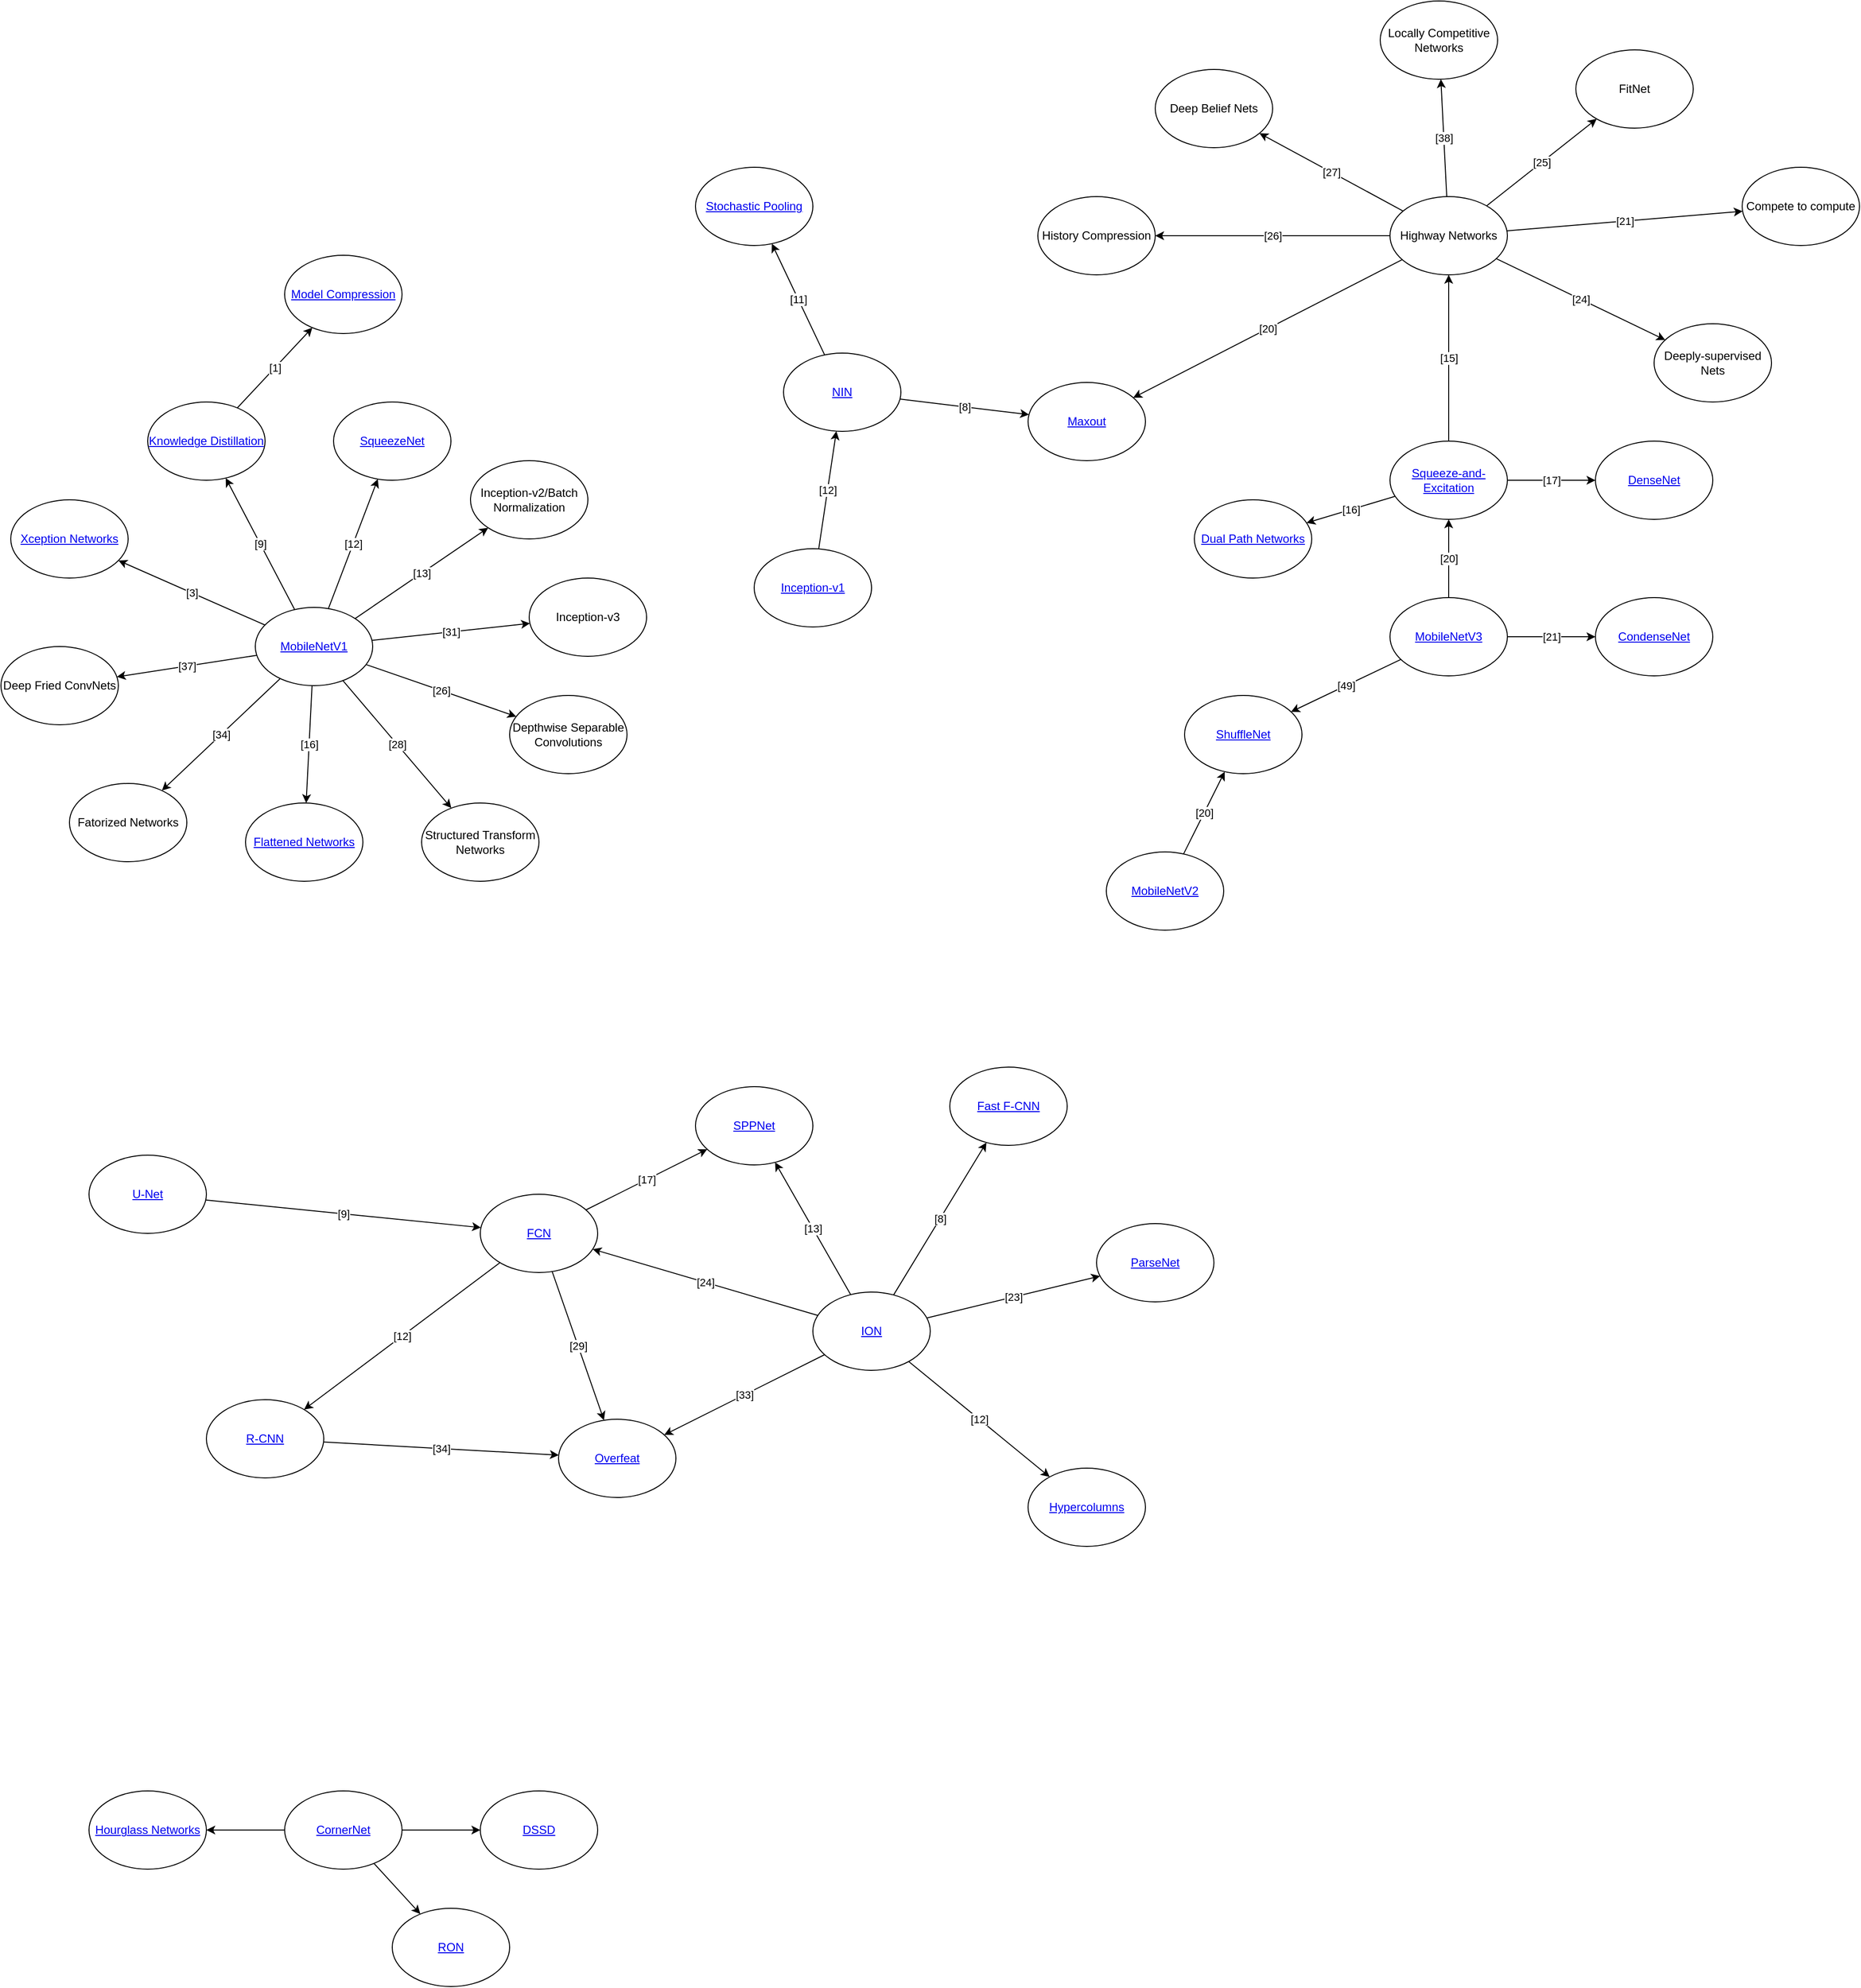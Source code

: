 <mxfile version="20.1.1" type="device"><diagram id="dblKlzM6OWzJ6CqHoBjr" name="Page-1"><mxGraphModel dx="2037" dy="963" grid="1" gridSize="10" guides="1" tooltips="1" connect="1" arrows="1" fold="1" page="1" pageScale="1" pageWidth="850" pageHeight="1100" math="0" shadow="0"><root><mxCell id="0"/><mxCell id="1" parent="0"/><mxCell id="KqFHqmyE4IaJOcMXzdhR-3" value="[20]" style="rounded=0;orthogonalLoop=1;jettySize=auto;html=1;" parent="1" source="KqFHqmyE4IaJOcMXzdhR-1" target="KqFHqmyE4IaJOcMXzdhR-2" edge="1"><mxGeometry relative="1" as="geometry"/></mxCell><mxCell id="KqFHqmyE4IaJOcMXzdhR-5" value="[21]" style="edgeStyle=none;rounded=0;orthogonalLoop=1;jettySize=auto;html=1;" parent="1" source="KqFHqmyE4IaJOcMXzdhR-1" target="KqFHqmyE4IaJOcMXzdhR-4" edge="1"><mxGeometry relative="1" as="geometry"/></mxCell><mxCell id="KqFHqmyE4IaJOcMXzdhR-7" value="[24]" style="edgeStyle=none;rounded=0;orthogonalLoop=1;jettySize=auto;html=1;" parent="1" source="KqFHqmyE4IaJOcMXzdhR-1" target="KqFHqmyE4IaJOcMXzdhR-6" edge="1"><mxGeometry relative="1" as="geometry"/></mxCell><mxCell id="KqFHqmyE4IaJOcMXzdhR-9" value="[25]" style="edgeStyle=none;rounded=0;orthogonalLoop=1;jettySize=auto;html=1;" parent="1" source="KqFHqmyE4IaJOcMXzdhR-1" target="KqFHqmyE4IaJOcMXzdhR-8" edge="1"><mxGeometry relative="1" as="geometry"/></mxCell><mxCell id="KqFHqmyE4IaJOcMXzdhR-11" value="[26]" style="edgeStyle=none;rounded=0;orthogonalLoop=1;jettySize=auto;html=1;" parent="1" source="KqFHqmyE4IaJOcMXzdhR-1" target="KqFHqmyE4IaJOcMXzdhR-10" edge="1"><mxGeometry relative="1" as="geometry"/></mxCell><mxCell id="KqFHqmyE4IaJOcMXzdhR-13" value="[27]" style="edgeStyle=none;rounded=0;orthogonalLoop=1;jettySize=auto;html=1;" parent="1" source="KqFHqmyE4IaJOcMXzdhR-1" target="KqFHqmyE4IaJOcMXzdhR-12" edge="1"><mxGeometry relative="1" as="geometry"/></mxCell><mxCell id="KqFHqmyE4IaJOcMXzdhR-15" value="[38]" style="edgeStyle=none;rounded=0;orthogonalLoop=1;jettySize=auto;html=1;" parent="1" source="KqFHqmyE4IaJOcMXzdhR-1" target="KqFHqmyE4IaJOcMXzdhR-14" edge="1"><mxGeometry relative="1" as="geometry"/></mxCell><mxCell id="KqFHqmyE4IaJOcMXzdhR-1" value="Highway Networks" style="ellipse;whiteSpace=wrap;html=1;" parent="1" vertex="1"><mxGeometry x="1780" y="550" width="120" height="80" as="geometry"/></mxCell><mxCell id="KqFHqmyE4IaJOcMXzdhR-2" value="&lt;a href=&quot;https://arxiv.org/abs/1302.439&quot;&gt;Maxout&lt;/a&gt;" style="ellipse;whiteSpace=wrap;html=1;" parent="1" vertex="1"><mxGeometry x="1410" y="740" width="120" height="80" as="geometry"/></mxCell><mxCell id="KqFHqmyE4IaJOcMXzdhR-4" value="Compete to compute" style="ellipse;whiteSpace=wrap;html=1;" parent="1" vertex="1"><mxGeometry x="2140" y="520" width="120" height="80" as="geometry"/></mxCell><mxCell id="KqFHqmyE4IaJOcMXzdhR-6" value="Deeply-supervised Nets" style="ellipse;whiteSpace=wrap;html=1;" parent="1" vertex="1"><mxGeometry x="2050" y="680" width="120" height="80" as="geometry"/></mxCell><mxCell id="KqFHqmyE4IaJOcMXzdhR-8" value="FitNet" style="ellipse;whiteSpace=wrap;html=1;" parent="1" vertex="1"><mxGeometry x="1970" y="400" width="120" height="80" as="geometry"/></mxCell><mxCell id="KqFHqmyE4IaJOcMXzdhR-10" value="History Compression" style="ellipse;whiteSpace=wrap;html=1;" parent="1" vertex="1"><mxGeometry x="1420" y="550" width="120" height="80" as="geometry"/></mxCell><mxCell id="KqFHqmyE4IaJOcMXzdhR-12" value="Deep Belief Nets" style="ellipse;whiteSpace=wrap;html=1;" parent="1" vertex="1"><mxGeometry x="1540" y="420" width="120" height="80" as="geometry"/></mxCell><mxCell id="KqFHqmyE4IaJOcMXzdhR-14" value="Locally Competitive Networks" style="ellipse;whiteSpace=wrap;html=1;" parent="1" vertex="1"><mxGeometry x="1770" y="350" width="120" height="80" as="geometry"/></mxCell><mxCell id="wjBHxa9QNlpFpe_jXEvo-3" value="[26]" style="rounded=0;orthogonalLoop=1;jettySize=auto;html=1;" parent="1" source="wjBHxa9QNlpFpe_jXEvo-1" target="wjBHxa9QNlpFpe_jXEvo-2" edge="1"><mxGeometry relative="1" as="geometry"/></mxCell><mxCell id="wjBHxa9QNlpFpe_jXEvo-5" value="[13]" style="rounded=0;orthogonalLoop=1;jettySize=auto;html=1;" parent="1" source="wjBHxa9QNlpFpe_jXEvo-1" target="wjBHxa9QNlpFpe_jXEvo-4" edge="1"><mxGeometry relative="1" as="geometry"/></mxCell><mxCell id="wjBHxa9QNlpFpe_jXEvo-7" value="[16]" style="rounded=0;orthogonalLoop=1;jettySize=auto;html=1;" parent="1" source="wjBHxa9QNlpFpe_jXEvo-1" target="wjBHxa9QNlpFpe_jXEvo-6" edge="1"><mxGeometry relative="1" as="geometry"/></mxCell><mxCell id="wjBHxa9QNlpFpe_jXEvo-9" value="[34]" style="edgeStyle=none;rounded=0;orthogonalLoop=1;jettySize=auto;html=1;" parent="1" source="wjBHxa9QNlpFpe_jXEvo-1" target="wjBHxa9QNlpFpe_jXEvo-8" edge="1"><mxGeometry relative="1" as="geometry"/></mxCell><mxCell id="wjBHxa9QNlpFpe_jXEvo-11" value="[3]" style="edgeStyle=none;rounded=0;orthogonalLoop=1;jettySize=auto;html=1;" parent="1" source="wjBHxa9QNlpFpe_jXEvo-1" target="wjBHxa9QNlpFpe_jXEvo-10" edge="1"><mxGeometry relative="1" as="geometry"/></mxCell><mxCell id="wjBHxa9QNlpFpe_jXEvo-13" value="[12]" style="edgeStyle=none;rounded=0;orthogonalLoop=1;jettySize=auto;html=1;" parent="1" source="wjBHxa9QNlpFpe_jXEvo-1" target="wjBHxa9QNlpFpe_jXEvo-12" edge="1"><mxGeometry relative="1" as="geometry"/></mxCell><mxCell id="wjBHxa9QNlpFpe_jXEvo-15" value="[28]" style="edgeStyle=none;rounded=0;orthogonalLoop=1;jettySize=auto;html=1;" parent="1" source="wjBHxa9QNlpFpe_jXEvo-1" target="wjBHxa9QNlpFpe_jXEvo-14" edge="1"><mxGeometry relative="1" as="geometry"/></mxCell><mxCell id="wjBHxa9QNlpFpe_jXEvo-17" value="[37]" style="edgeStyle=none;rounded=0;orthogonalLoop=1;jettySize=auto;html=1;" parent="1" source="wjBHxa9QNlpFpe_jXEvo-1" target="wjBHxa9QNlpFpe_jXEvo-16" edge="1"><mxGeometry relative="1" as="geometry"/></mxCell><mxCell id="wjBHxa9QNlpFpe_jXEvo-19" value="[9]" style="edgeStyle=none;rounded=0;orthogonalLoop=1;jettySize=auto;html=1;" parent="1" source="wjBHxa9QNlpFpe_jXEvo-1" target="wjBHxa9QNlpFpe_jXEvo-18" edge="1"><mxGeometry relative="1" as="geometry"/></mxCell><mxCell id="wjBHxa9QNlpFpe_jXEvo-21" value="[31]" style="edgeStyle=none;rounded=0;orthogonalLoop=1;jettySize=auto;html=1;" parent="1" source="wjBHxa9QNlpFpe_jXEvo-1" target="wjBHxa9QNlpFpe_jXEvo-20" edge="1"><mxGeometry relative="1" as="geometry"/></mxCell><mxCell id="wjBHxa9QNlpFpe_jXEvo-1" value="&lt;a href=&quot;https://arxiv.org/abs/1704.049&quot;&gt;MobileNetV1&lt;/a&gt;" style="ellipse;whiteSpace=wrap;html=1;" parent="1" vertex="1"><mxGeometry x="620" y="970" width="120" height="80" as="geometry"/></mxCell><mxCell id="wjBHxa9QNlpFpe_jXEvo-2" value="Depthwise Separable Convolutions" style="ellipse;whiteSpace=wrap;html=1;" parent="1" vertex="1"><mxGeometry x="880" y="1060" width="120" height="80" as="geometry"/></mxCell><mxCell id="wjBHxa9QNlpFpe_jXEvo-4" value="Inception-v2/Batch Normalization" style="ellipse;whiteSpace=wrap;html=1;" parent="1" vertex="1"><mxGeometry x="840" y="820" width="120" height="80" as="geometry"/></mxCell><mxCell id="wjBHxa9QNlpFpe_jXEvo-6" value="&lt;a href=&quot;https://arxiv.org/abs/1412.547&quot;&gt;Flattened Networks&lt;/a&gt;" style="ellipse;whiteSpace=wrap;html=1;" parent="1" vertex="1"><mxGeometry x="610" y="1170" width="120" height="80" as="geometry"/></mxCell><mxCell id="wjBHxa9QNlpFpe_jXEvo-8" value="Fatorized Networks" style="ellipse;whiteSpace=wrap;html=1;" parent="1" vertex="1"><mxGeometry x="430" y="1150" width="120" height="80" as="geometry"/></mxCell><mxCell id="wjBHxa9QNlpFpe_jXEvo-10" value="&lt;a href=&quot;https://arxiv.org/abs/1610.024&quot;&gt;Xception Networks&lt;/a&gt;" style="ellipse;whiteSpace=wrap;html=1;" parent="1" vertex="1"><mxGeometry x="370" y="860" width="120" height="80" as="geometry"/></mxCell><UserObject label="&lt;a href=&quot;https://arxiv.org/abs/1602.074&quot;&gt;SqueezeNet&lt;/a&gt;" linkTarget="_blank" id="wjBHxa9QNlpFpe_jXEvo-12"><mxCell style="ellipse;whiteSpace=wrap;html=1;" parent="1" vertex="1"><mxGeometry x="700" y="760" width="120" height="80" as="geometry"/></mxCell></UserObject><mxCell id="wjBHxa9QNlpFpe_jXEvo-14" value="Structured Transform Networks" style="ellipse;whiteSpace=wrap;html=1;" parent="1" vertex="1"><mxGeometry x="790" y="1170" width="120" height="80" as="geometry"/></mxCell><mxCell id="wjBHxa9QNlpFpe_jXEvo-16" value="Deep Fried ConvNets" style="ellipse;whiteSpace=wrap;html=1;" parent="1" vertex="1"><mxGeometry x="360" y="1010" width="120" height="80" as="geometry"/></mxCell><mxCell id="MhShFLwzU3QwjmyaPa-a-2" value="[1]" style="rounded=0;orthogonalLoop=1;jettySize=auto;html=1;" parent="1" source="wjBHxa9QNlpFpe_jXEvo-18" target="qDnERnnuRXNMJ33JkP2x-2" edge="1"><mxGeometry relative="1" as="geometry"/></mxCell><mxCell id="wjBHxa9QNlpFpe_jXEvo-18" value="&lt;a href=&quot;https://arxiv.org/abs/1503.025&quot;&gt;Knowledge Distillation&lt;/a&gt;" style="ellipse;whiteSpace=wrap;html=1;" parent="1" vertex="1"><mxGeometry x="510" y="760" width="120" height="80" as="geometry"/></mxCell><mxCell id="wjBHxa9QNlpFpe_jXEvo-20" value="Inception-v3" style="ellipse;whiteSpace=wrap;html=1;" parent="1" vertex="1"><mxGeometry x="900" y="940" width="120" height="80" as="geometry"/></mxCell><mxCell id="z43ZAf4nLz4ajPSK7Op1-3" value="[20]" style="rounded=0;orthogonalLoop=1;jettySize=auto;html=1;" parent="1" source="z43ZAf4nLz4ajPSK7Op1-1" target="z43ZAf4nLz4ajPSK7Op1-2" edge="1"><mxGeometry relative="1" as="geometry"/></mxCell><mxCell id="z43ZAf4nLz4ajPSK7Op1-1" value="&lt;a href=&quot;https://arxiv.org/abs/1801.044&quot;&gt;MobileNetV2&lt;/a&gt;" style="ellipse;whiteSpace=wrap;html=1;" parent="1" vertex="1"><mxGeometry x="1490" y="1220" width="120" height="80" as="geometry"/></mxCell><mxCell id="z43ZAf4nLz4ajPSK7Op1-2" value="&lt;a href=&quot;https://arxiv.org/abs/1707.011&quot;&gt;ShuffleNet&lt;/a&gt;" style="ellipse;whiteSpace=wrap;html=1;" parent="1" vertex="1"><mxGeometry x="1570" y="1060" width="120" height="80" as="geometry"/></mxCell><mxCell id="iOXlssZgY5bXxHD21g4U-3" value="[9]" style="rounded=0;orthogonalLoop=1;jettySize=auto;html=1;" parent="1" source="iOXlssZgY5bXxHD21g4U-1" target="iOXlssZgY5bXxHD21g4U-2" edge="1"><mxGeometry relative="1" as="geometry"/></mxCell><mxCell id="iOXlssZgY5bXxHD21g4U-1" value="&lt;a href=&quot;https://arxiv.org/abs/1505.046&quot;&gt;U-Net&lt;/a&gt;" style="ellipse;whiteSpace=wrap;html=1;" parent="1" vertex="1"><mxGeometry x="450" y="1530" width="120" height="80" as="geometry"/></mxCell><mxCell id="lv4dkkr22DJhE4nNfUyy-2" value="[12]&lt;br&gt;" style="rounded=0;orthogonalLoop=1;jettySize=auto;html=1;" parent="1" source="iOXlssZgY5bXxHD21g4U-2" target="lv4dkkr22DJhE4nNfUyy-1" edge="1"><mxGeometry relative="1" as="geometry"/></mxCell><mxCell id="lv4dkkr22DJhE4nNfUyy-5" value="[17]" style="rounded=0;orthogonalLoop=1;jettySize=auto;html=1;" parent="1" source="iOXlssZgY5bXxHD21g4U-2" target="lv4dkkr22DJhE4nNfUyy-4" edge="1"><mxGeometry relative="1" as="geometry"/></mxCell><mxCell id="lv4dkkr22DJhE4nNfUyy-7" value="[29]" style="rounded=0;orthogonalLoop=1;jettySize=auto;html=1;" parent="1" source="iOXlssZgY5bXxHD21g4U-2" target="lv4dkkr22DJhE4nNfUyy-6" edge="1"><mxGeometry relative="1" as="geometry"/></mxCell><mxCell id="iOXlssZgY5bXxHD21g4U-2" value="&lt;a href=&quot;https://arxiv.org/abs/1411.404&quot;&gt;FCN&lt;/a&gt;" style="ellipse;whiteSpace=wrap;html=1;" parent="1" vertex="1"><mxGeometry x="850" y="1570" width="120" height="80" as="geometry"/></mxCell><mxCell id="MhShFLwzU3QwjmyaPa-a-13" value="[34]" style="edgeStyle=none;rounded=0;orthogonalLoop=1;jettySize=auto;html=1;" parent="1" source="lv4dkkr22DJhE4nNfUyy-1" target="lv4dkkr22DJhE4nNfUyy-6" edge="1"><mxGeometry relative="1" as="geometry"/></mxCell><mxCell id="lv4dkkr22DJhE4nNfUyy-1" value="&lt;a href=&quot;https://arxiv.org/abs/1311.252&quot;&gt;R-CNN&lt;/a&gt;" style="ellipse;whiteSpace=wrap;html=1;" parent="1" vertex="1"><mxGeometry x="570" y="1780" width="120" height="80" as="geometry"/></mxCell><mxCell id="lv4dkkr22DJhE4nNfUyy-4" value="&lt;a href=&quot;https://arxiv.org/abs/1406.473&quot;&gt;SPPNet&lt;/a&gt;" style="ellipse;whiteSpace=wrap;html=1;" parent="1" vertex="1"><mxGeometry x="1070" y="1460" width="120" height="80" as="geometry"/></mxCell><mxCell id="lv4dkkr22DJhE4nNfUyy-6" value="&lt;a href=&quot;https://arxiv.org/abs/1312.623&quot;&gt;Overfeat&lt;/a&gt;" style="ellipse;whiteSpace=wrap;html=1;" parent="1" vertex="1"><mxGeometry x="930" y="1800" width="120" height="80" as="geometry"/></mxCell><mxCell id="qDnERnnuRXNMJ33JkP2x-2" value="&lt;a href=&quot;https://dl.acm.org/doi/10.114/1150402.115&quot;&gt;Model Compression&lt;/a&gt;" style="ellipse;whiteSpace=wrap;html=1;" parent="1" vertex="1"><mxGeometry x="650" y="610" width="120" height="80" as="geometry"/></mxCell><mxCell id="MhShFLwzU3QwjmyaPa-a-4" value="[13]" style="edgeStyle=none;rounded=0;orthogonalLoop=1;jettySize=auto;html=1;" parent="1" source="MhShFLwzU3QwjmyaPa-a-3" target="lv4dkkr22DJhE4nNfUyy-4" edge="1"><mxGeometry relative="1" as="geometry"/></mxCell><mxCell id="MhShFLwzU3QwjmyaPa-a-6" value="[8]" style="edgeStyle=none;rounded=0;orthogonalLoop=1;jettySize=auto;html=1;" parent="1" source="MhShFLwzU3QwjmyaPa-a-3" target="MhShFLwzU3QwjmyaPa-a-5" edge="1"><mxGeometry relative="1" as="geometry"/></mxCell><mxCell id="MhShFLwzU3QwjmyaPa-a-7" value="[33]" style="edgeStyle=none;rounded=0;orthogonalLoop=1;jettySize=auto;html=1;" parent="1" source="MhShFLwzU3QwjmyaPa-a-3" target="lv4dkkr22DJhE4nNfUyy-6" edge="1"><mxGeometry relative="1" as="geometry"/></mxCell><mxCell id="MhShFLwzU3QwjmyaPa-a-9" value="[23]" style="edgeStyle=none;rounded=0;orthogonalLoop=1;jettySize=auto;html=1;" parent="1" source="MhShFLwzU3QwjmyaPa-a-3" target="MhShFLwzU3QwjmyaPa-a-8" edge="1"><mxGeometry relative="1" as="geometry"/></mxCell><mxCell id="MhShFLwzU3QwjmyaPa-a-10" value="[24]" style="edgeStyle=none;rounded=0;orthogonalLoop=1;jettySize=auto;html=1;" parent="1" source="MhShFLwzU3QwjmyaPa-a-3" target="iOXlssZgY5bXxHD21g4U-2" edge="1"><mxGeometry relative="1" as="geometry"/></mxCell><mxCell id="MhShFLwzU3QwjmyaPa-a-12" value="[12]" style="edgeStyle=none;rounded=0;orthogonalLoop=1;jettySize=auto;html=1;" parent="1" source="MhShFLwzU3QwjmyaPa-a-3" target="MhShFLwzU3QwjmyaPa-a-11" edge="1"><mxGeometry relative="1" as="geometry"/></mxCell><mxCell id="MhShFLwzU3QwjmyaPa-a-3" value="&lt;a href=&quot;https://arxiv.org/abs/1512.041&quot;&gt;ION&lt;/a&gt;" style="ellipse;whiteSpace=wrap;html=1;" parent="1" vertex="1"><mxGeometry x="1190" y="1670" width="120" height="80" as="geometry"/></mxCell><mxCell id="MhShFLwzU3QwjmyaPa-a-5" value="&lt;a href=&quot;https://arxiv.org/abs/1504.081&quot;&gt;Fast F-CNN&lt;/a&gt;" style="ellipse;whiteSpace=wrap;html=1;" parent="1" vertex="1"><mxGeometry x="1330" y="1440" width="120" height="80" as="geometry"/></mxCell><mxCell id="MhShFLwzU3QwjmyaPa-a-8" value="&lt;a href=&quot;https://arxiv.org/abs/1506.046&quot;&gt;ParseNet&lt;/a&gt;" style="ellipse;whiteSpace=wrap;html=1;" parent="1" vertex="1"><mxGeometry x="1480" y="1600" width="120" height="80" as="geometry"/></mxCell><mxCell id="MhShFLwzU3QwjmyaPa-a-11" value="&lt;a href=&quot;https://arxiv.org/abs/1411.575&quot;&gt;Hypercolumns&lt;/a&gt;" style="ellipse;whiteSpace=wrap;html=1;" parent="1" vertex="1"><mxGeometry x="1410" y="1850" width="120" height="80" as="geometry"/></mxCell><mxCell id="5AuV8LcOLCwx4fDX2xdr-3" value="" style="rounded=0;orthogonalLoop=1;jettySize=auto;html=1;" parent="1" source="5AuV8LcOLCwx4fDX2xdr-1" target="5AuV8LcOLCwx4fDX2xdr-2" edge="1"><mxGeometry relative="1" as="geometry"/></mxCell><mxCell id="5AuV8LcOLCwx4fDX2xdr-5" value="" style="rounded=0;orthogonalLoop=1;jettySize=auto;html=1;" parent="1" source="5AuV8LcOLCwx4fDX2xdr-1" target="5AuV8LcOLCwx4fDX2xdr-4" edge="1"><mxGeometry relative="1" as="geometry"/></mxCell><mxCell id="5AuV8LcOLCwx4fDX2xdr-7" value="" style="edgeStyle=none;rounded=0;orthogonalLoop=1;jettySize=auto;html=1;" parent="1" source="5AuV8LcOLCwx4fDX2xdr-1" target="5AuV8LcOLCwx4fDX2xdr-6" edge="1"><mxGeometry relative="1" as="geometry"/></mxCell><mxCell id="5AuV8LcOLCwx4fDX2xdr-1" value="&lt;a href=&quot;https://arxiv.org/abs/1808.012&quot;&gt;CornerNet&lt;/a&gt;" style="ellipse;whiteSpace=wrap;html=1;" parent="1" vertex="1"><mxGeometry x="650" y="2180" width="120" height="80" as="geometry"/></mxCell><mxCell id="5AuV8LcOLCwx4fDX2xdr-2" value="&lt;a href=&quot;https://arxiv.org/abs/1701.067&quot;&gt;DSSD&lt;/a&gt;" style="ellipse;whiteSpace=wrap;html=1;" parent="1" vertex="1"><mxGeometry x="850" y="2180" width="120" height="80" as="geometry"/></mxCell><mxCell id="5AuV8LcOLCwx4fDX2xdr-4" value="&lt;a href=&quot;https://arxiv.org/abs/1707.017&quot;&gt;RON&lt;/a&gt;" style="ellipse;whiteSpace=wrap;html=1;" parent="1" vertex="1"><mxGeometry x="760" y="2300" width="120" height="80" as="geometry"/></mxCell><mxCell id="5AuV8LcOLCwx4fDX2xdr-6" value="&lt;a href=&quot;https://arxiv.org/abs/1603.069&quot;&gt;Hourglass Networks&lt;/a&gt;" style="ellipse;whiteSpace=wrap;html=1;" parent="1" vertex="1"><mxGeometry x="450" y="2180" width="120" height="80" as="geometry"/></mxCell><mxCell id="5AuV8LcOLCwx4fDX2xdr-10" value="[20]" style="edgeStyle=none;rounded=0;orthogonalLoop=1;jettySize=auto;html=1;" parent="1" source="5AuV8LcOLCwx4fDX2xdr-8" target="5AuV8LcOLCwx4fDX2xdr-9" edge="1"><mxGeometry relative="1" as="geometry"/></mxCell><mxCell id="OrJ5w-1vVLfurWrdDRxj-1" value="[49]" style="edgeStyle=none;rounded=0;orthogonalLoop=1;jettySize=auto;html=1;" parent="1" source="5AuV8LcOLCwx4fDX2xdr-8" target="z43ZAf4nLz4ajPSK7Op1-2" edge="1"><mxGeometry relative="1" as="geometry"/></mxCell><mxCell id="OrJ5w-1vVLfurWrdDRxj-5" value="[21]" style="edgeStyle=none;rounded=0;orthogonalLoop=1;jettySize=auto;html=1;" parent="1" source="5AuV8LcOLCwx4fDX2xdr-8" target="OrJ5w-1vVLfurWrdDRxj-4" edge="1"><mxGeometry relative="1" as="geometry"/></mxCell><mxCell id="5AuV8LcOLCwx4fDX2xdr-8" value="&lt;a href=&quot;https://arxiv.org/abs/1905.022&quot;&gt;MobileNetV3&lt;/a&gt;" style="ellipse;whiteSpace=wrap;html=1;" parent="1" vertex="1"><mxGeometry x="1780" y="960" width="120" height="80" as="geometry"/></mxCell><mxCell id="An5jko9rFjRdhyizLoWE-1" value="[15]" style="rounded=0;orthogonalLoop=1;jettySize=auto;html=1;" parent="1" source="5AuV8LcOLCwx4fDX2xdr-9" target="KqFHqmyE4IaJOcMXzdhR-1" edge="1"><mxGeometry relative="1" as="geometry"/></mxCell><mxCell id="An5jko9rFjRdhyizLoWE-3" value="[16]" style="edgeStyle=none;rounded=0;orthogonalLoop=1;jettySize=auto;html=1;" parent="1" source="5AuV8LcOLCwx4fDX2xdr-9" target="An5jko9rFjRdhyizLoWE-2" edge="1"><mxGeometry relative="1" as="geometry"/></mxCell><mxCell id="An5jko9rFjRdhyizLoWE-5" value="[17]" style="edgeStyle=none;rounded=0;orthogonalLoop=1;jettySize=auto;html=1;" parent="1" source="5AuV8LcOLCwx4fDX2xdr-9" target="An5jko9rFjRdhyizLoWE-4" edge="1"><mxGeometry relative="1" as="geometry"/></mxCell><mxCell id="5AuV8LcOLCwx4fDX2xdr-9" value="&lt;a href=&quot;https://arxiv.org/abs/1709.015&quot;&gt;Squeeze-and-Excitation&lt;/a&gt;" style="ellipse;whiteSpace=wrap;html=1;" parent="1" vertex="1"><mxGeometry x="1780" y="800" width="120" height="80" as="geometry"/></mxCell><mxCell id="An5jko9rFjRdhyizLoWE-2" value="&lt;a href=&quot;https://arxiv.org/abs/1707.016&quot;&gt;Dual Path Networks&lt;/a&gt;" style="ellipse;whiteSpace=wrap;html=1;" parent="1" vertex="1"><mxGeometry x="1580" y="860" width="120" height="80" as="geometry"/></mxCell><mxCell id="An5jko9rFjRdhyizLoWE-4" value="&lt;a href=&quot;https://arxiv.org/abs/1608.07&quot;&gt;DenseNet&lt;/a&gt;" style="ellipse;whiteSpace=wrap;html=1;" parent="1" vertex="1"><mxGeometry x="1990" y="800" width="120" height="80" as="geometry"/></mxCell><mxCell id="OrJ5w-1vVLfurWrdDRxj-4" value="&lt;a href=&quot;https://arxiv.org/abs/1711.092&quot;&gt;CondenseNet&lt;/a&gt;" style="ellipse;whiteSpace=wrap;html=1;" parent="1" vertex="1"><mxGeometry x="1990" y="960" width="120" height="80" as="geometry"/></mxCell><mxCell id="eoXGy5zHMoLl47ZiCS0B-3" value="[12]" style="rounded=0;orthogonalLoop=1;jettySize=auto;html=1;" parent="1" source="eoXGy5zHMoLl47ZiCS0B-1" target="eoXGy5zHMoLl47ZiCS0B-2" edge="1"><mxGeometry relative="1" as="geometry"/></mxCell><mxCell id="eoXGy5zHMoLl47ZiCS0B-1" value="&lt;a href=&quot;https://arxiv.org/abs/1409.484&quot;&gt;Inception-v1&lt;/a&gt;" style="ellipse;whiteSpace=wrap;html=1;" parent="1" vertex="1"><mxGeometry x="1130" y="910" width="120" height="80" as="geometry"/></mxCell><mxCell id="eoXGy5zHMoLl47ZiCS0B-4" value="[8]" style="edgeStyle=none;rounded=0;orthogonalLoop=1;jettySize=auto;html=1;" parent="1" source="eoXGy5zHMoLl47ZiCS0B-2" target="KqFHqmyE4IaJOcMXzdhR-2" edge="1"><mxGeometry relative="1" as="geometry"/></mxCell><mxCell id="-XX9koQtESbDWcMDbNh9-2" value="[11]" style="rounded=0;orthogonalLoop=1;jettySize=auto;html=1;" parent="1" source="eoXGy5zHMoLl47ZiCS0B-2" target="-XX9koQtESbDWcMDbNh9-1" edge="1"><mxGeometry relative="1" as="geometry"/></mxCell><mxCell id="eoXGy5zHMoLl47ZiCS0B-2" value="&lt;a href=&quot;https://arxiv.org/abs/1312.44&quot;&gt;NIN&lt;/a&gt;" style="ellipse;whiteSpace=wrap;html=1;" parent="1" vertex="1"><mxGeometry x="1160" y="710" width="120" height="80" as="geometry"/></mxCell><mxCell id="-XX9koQtESbDWcMDbNh9-1" value="&lt;a href=&quot;https://arxiv.org/abs/1301.356&quot;&gt;Stochastic Pooling&lt;/a&gt;" style="ellipse;whiteSpace=wrap;html=1;" parent="1" vertex="1"><mxGeometry x="1070" y="520" width="120" height="80" as="geometry"/></mxCell></root></mxGraphModel></diagram></mxfile>